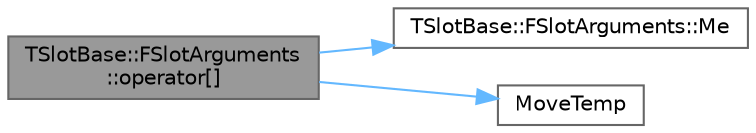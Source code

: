 digraph "TSlotBase::FSlotArguments::operator[]"
{
 // INTERACTIVE_SVG=YES
 // LATEX_PDF_SIZE
  bgcolor="transparent";
  edge [fontname=Helvetica,fontsize=10,labelfontname=Helvetica,labelfontsize=10];
  node [fontname=Helvetica,fontsize=10,shape=box,height=0.2,width=0.4];
  rankdir="LR";
  Node1 [id="Node000001",label="TSlotBase::FSlotArguments\l::operator[]",height=0.2,width=0.4,color="gray40", fillcolor="grey60", style="filled", fontcolor="black",tooltip="Attach the child widget the slot will own."];
  Node1 -> Node2 [id="edge1_Node000001_Node000002",color="steelblue1",style="solid",tooltip=" "];
  Node2 [id="Node000002",label="TSlotBase::FSlotArguments::Me",height=0.2,width=0.4,color="grey40", fillcolor="white", style="filled",URL="$dd/ddb/structTSlotBase_1_1FSlotArguments.html#a481a38bccf5e5d3a5548a6fdd66e5e94",tooltip="Used by the named argument pattern as a safe way to 'return *this' for call-chaining purposes."];
  Node1 -> Node3 [id="edge2_Node000001_Node000003",color="steelblue1",style="solid",tooltip=" "];
  Node3 [id="Node000003",label="MoveTemp",height=0.2,width=0.4,color="grey40", fillcolor="white", style="filled",URL="$d4/d24/UnrealTemplate_8h.html#ad5e6c049aeb9c9115fec514ba581dbb6",tooltip="MoveTemp will cast a reference to an rvalue reference."];
}
